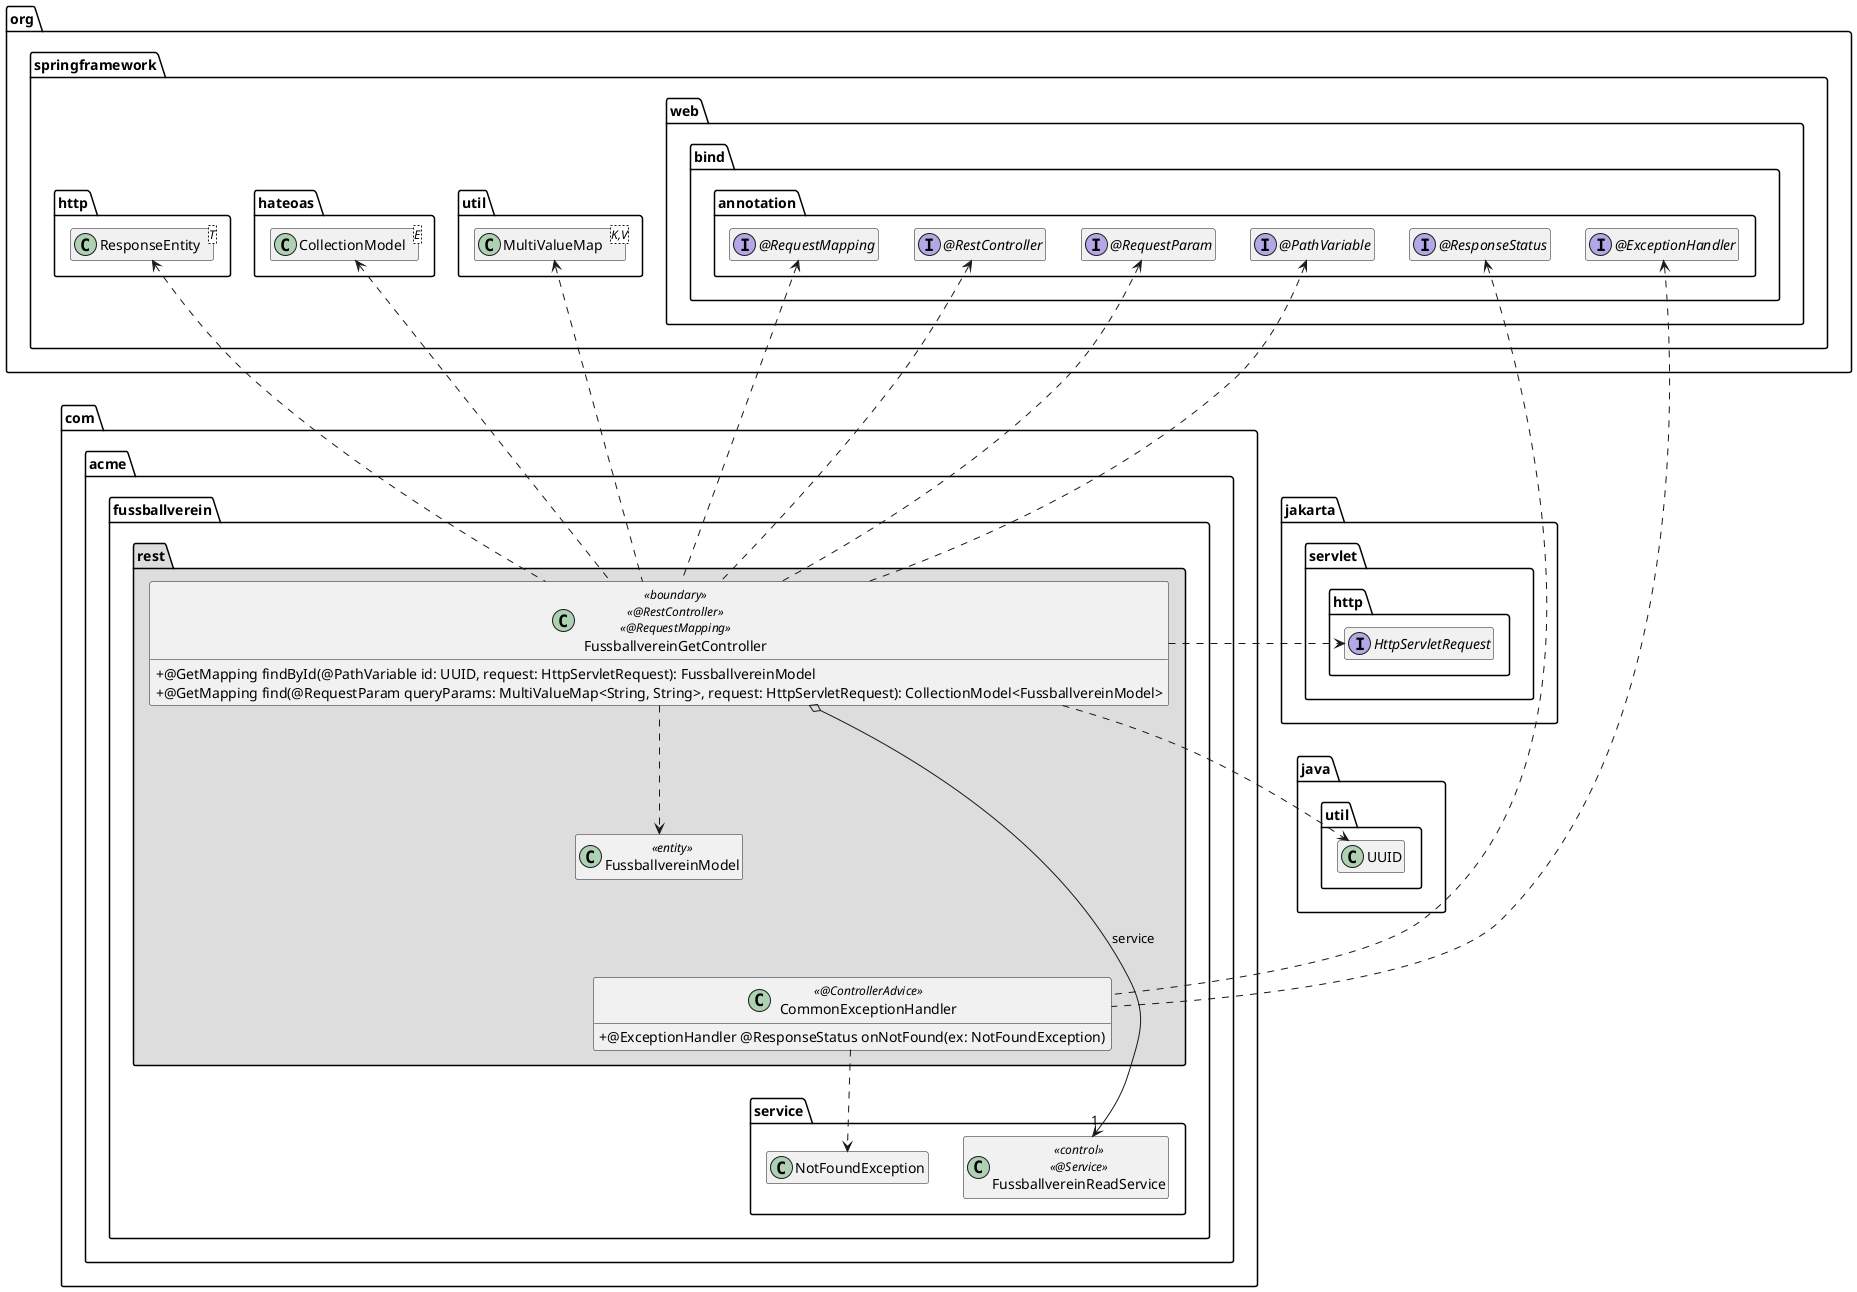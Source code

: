 @startuml FussballvereinGetController

skinparam classAttributeIconSize 0

package org.springframework {
    package web.bind.annotation {
        interface "@RestController" as RestController
        interface "@RequestMapping" as RequestMapping
        interface "@PathVariable" as PathVariable
        interface "@RequestParam" as RequestParam
        interface "@ExceptionHandler" as ExceptionHandler
        interface "@ResponseStatus" as ResponseStatus
    }

    package http {
        class ResponseEntity<T>
    }
    package hateoas {
        class CollectionModel<E>
    }
    package util {
        class MultiValueMap<K,V>
    }
}

package jakarta.servlet.http {
    interface HttpServletRequest
}

package java.util {
    class UUID
    UUID .up[hidden].> HttpServletRequest
}

package com.acme.fussballverein {
    package service {
        class FussballvereinReadService << control >> << @Service >>
        class NotFoundException
    }

    package rest #DDDDDD {
        class FussballvereinModel <<entity>>

        class FussballvereinGetController << boundary >> << @RestController >> << @RequestMapping >> {
            + @GetMapping findById(@PathVariable id: UUID, request: HttpServletRequest): FussballvereinModel
            + @GetMapping find(@RequestParam queryParams: MultiValueMap<String, String>, request: HttpServletRequest): CollectionModel<FussballvereinModel>
        }

        class CommonExceptionHandler << @ControllerAdvice >> {
            + @ExceptionHandler @ResponseStatus onNotFound(ex: NotFoundException)
        }

        FussballvereinGetController o--> "1" FussballvereinReadService : service
        FussballvereinGetController ..> FussballvereinModel

        FussballvereinGetController .up.> RestController
        FussballvereinGetController .up.> RequestMapping
        FussballvereinGetController .up.> PathVariable
        FussballvereinGetController .up.> RequestParam
        FussballvereinGetController .up.> ResponseEntity
        FussballvereinGetController .up.> MultiValueMap
        FussballvereinGetController .up.> CollectionModel
        FussballvereinGetController .right.> HttpServletRequest

        CommonExceptionHandler .up.> ExceptionHandler
        CommonExceptionHandler .up.> ResponseStatus
        CommonExceptionHandler ..> NotFoundException
        CommonExceptionHandler .up[hidden].> FussballvereinModel

        FussballvereinGetController .right.> UUID

        FussballvereinModel .[hidden].> FussballvereinReadService
    }
}

hide empty members
@enduml
